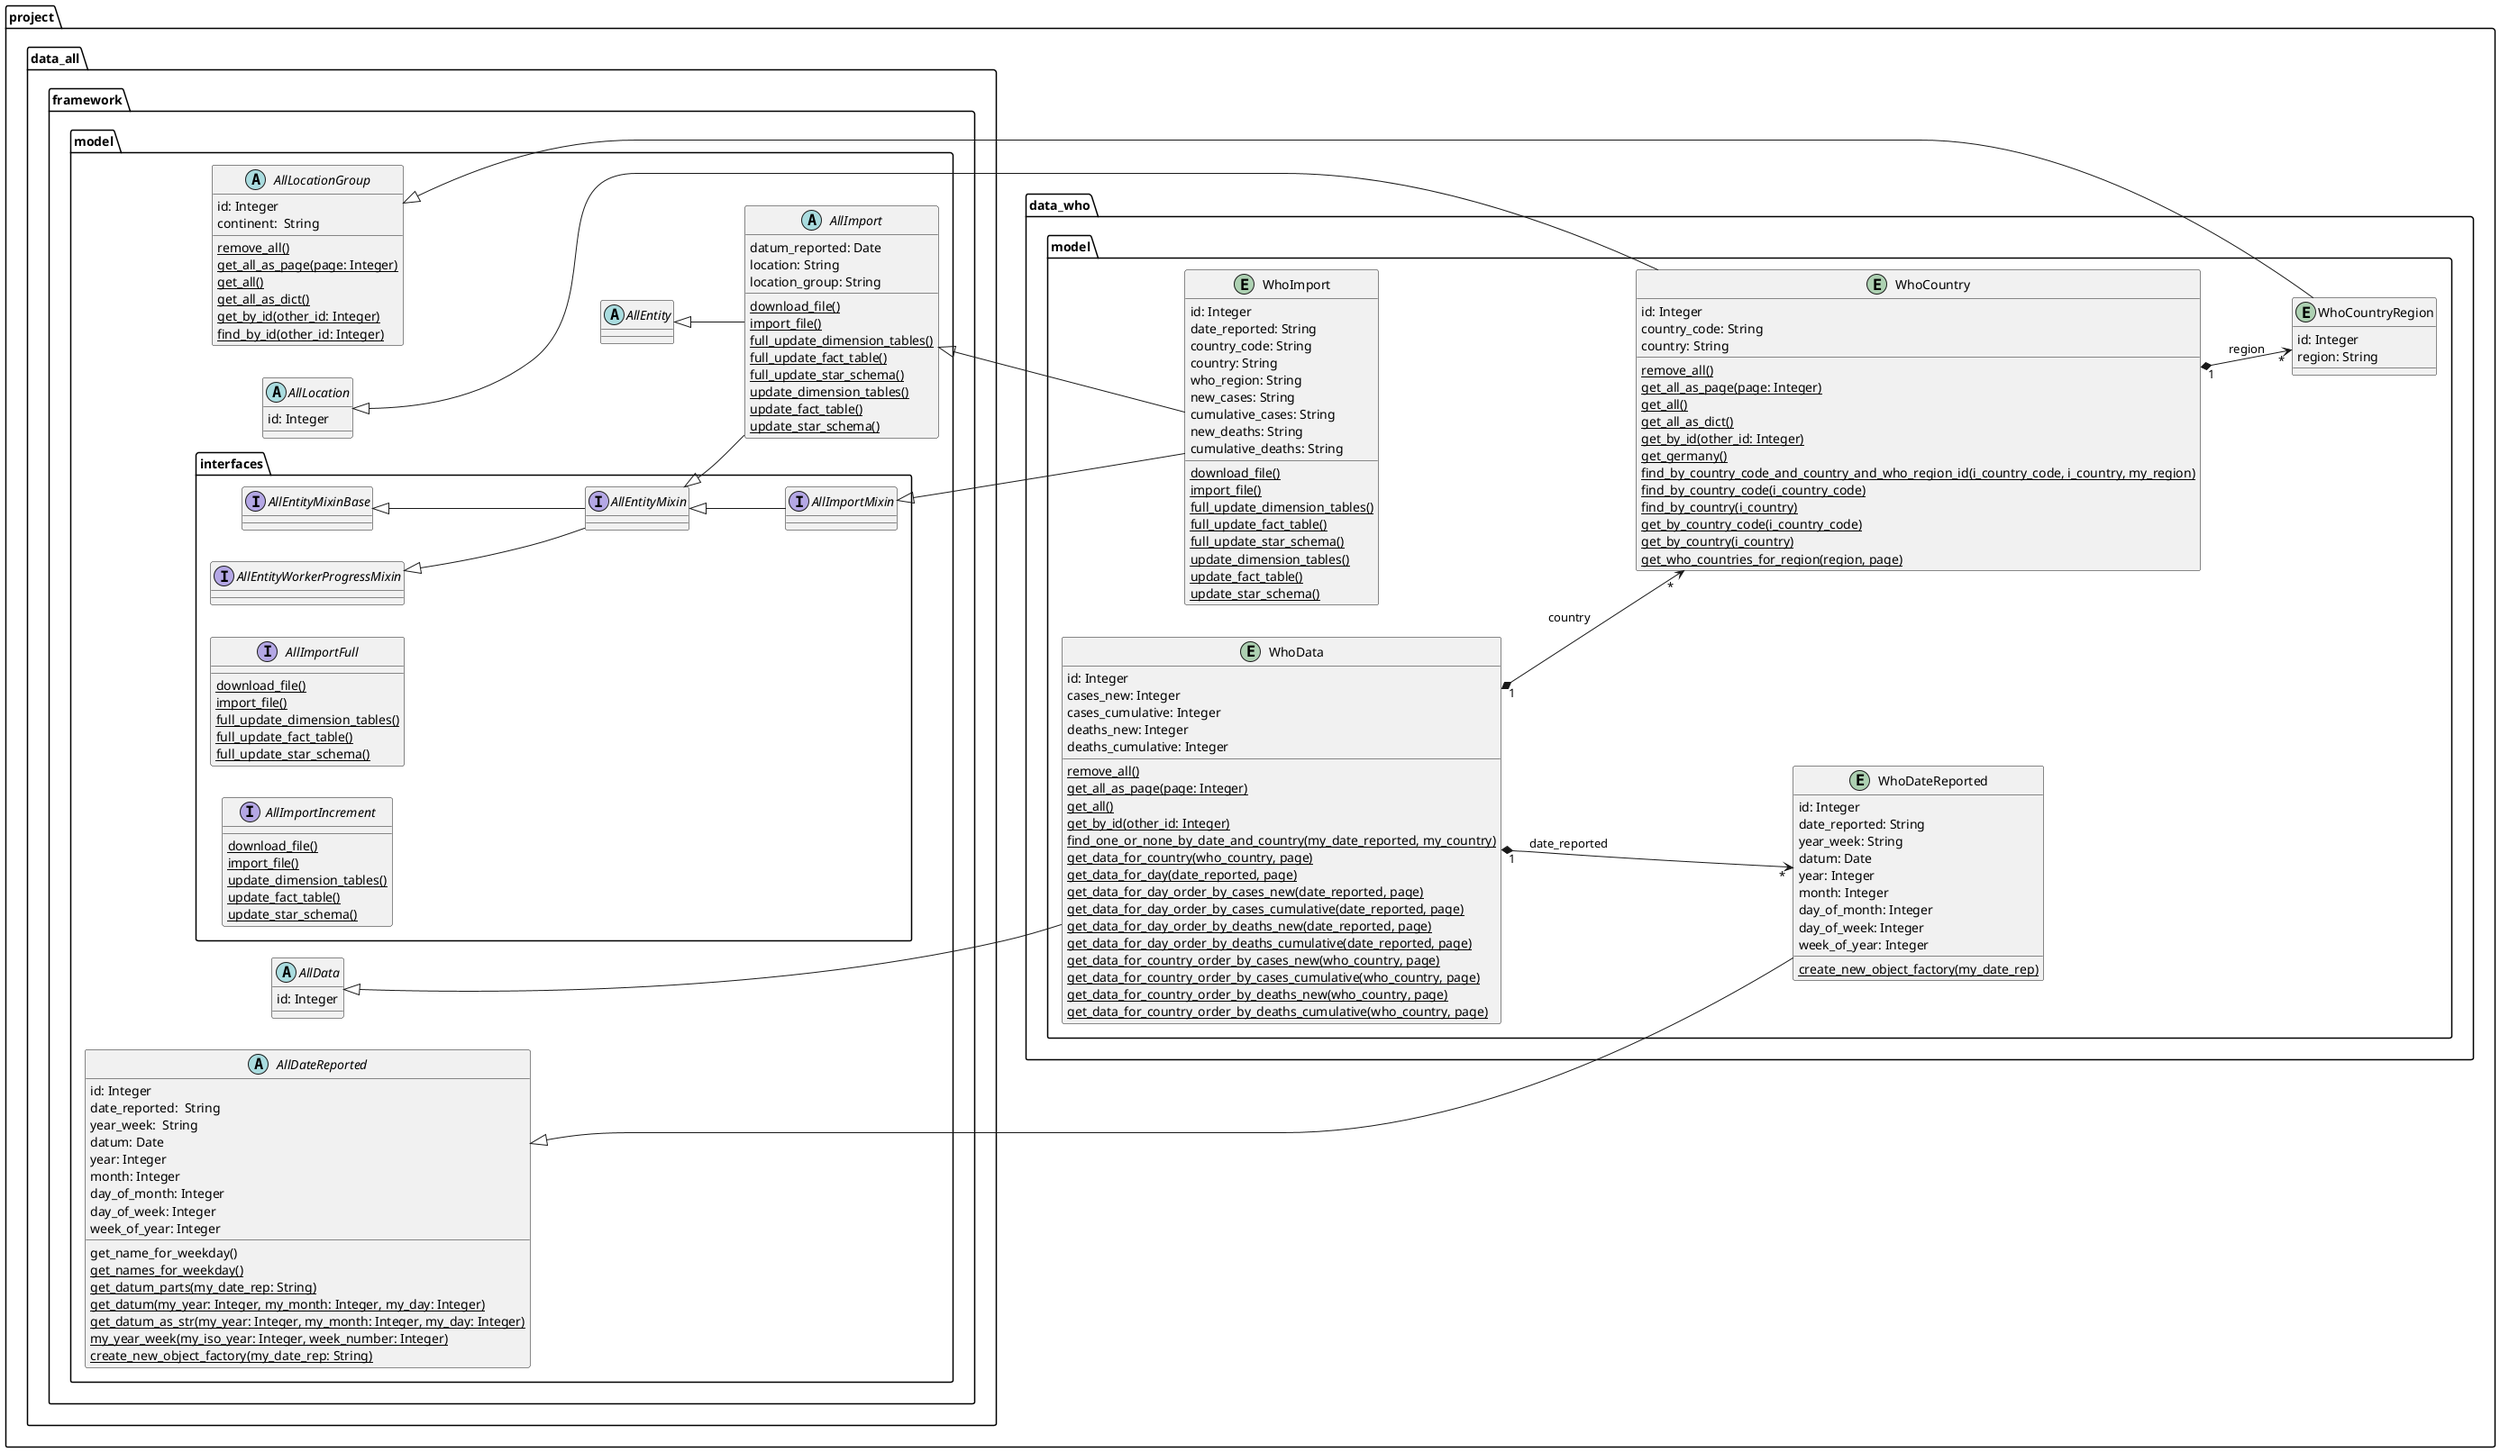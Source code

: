 @startuml
left to right direction

package project.data_all {

    package project.data_all.framework.model.interfaces {

        interface AllEntityMixinBase {}
        interface AllEntityWorkerProgressMixin {}
        interface AllEntityMixin {}
        interface AllImportMixin {}

        interface AllImportFull {
            {classifier} download_file()
            {classifier} import_file()
            {classifier} full_update_dimension_tables()
            {classifier} full_update_fact_table()
            {classifier} full_update_star_schema()
        }

        interface AllImportIncrement {
            {classifier} download_file()
            {classifier} import_file()
            {classifier} update_dimension_tables()
            {classifier} update_fact_table()
            {classifier} update_star_schema()
        }
    }

    package project.data_all.framework.model {

        abstract class AllEntity {}

        abstract class AllImport {
            datum_reported: Date
            location: String
            location_group: String
            {classifier} download_file()
            {classifier} import_file()
            {classifier} full_update_dimension_tables()
            {classifier} full_update_fact_table()
            {classifier} full_update_star_schema()
            {classifier} update_dimension_tables()
            {classifier} update_fact_table()
            {classifier} update_star_schema()
        }

        abstract class AllDateReported {
            id: Integer
            date_reported:  String
            year_week:  String
            datum: Date
            year: Integer
            month: Integer
            day_of_month: Integer
            day_of_week: Integer
            week_of_year: Integer
            get_name_for_weekday()
            {classifier} get_names_for_weekday()
            {classifier} get_datum_parts(my_date_rep: String)
            {classifier} get_datum(my_year: Integer, my_month: Integer, my_day: Integer)
            {classifier} get_datum_as_str(my_year: Integer, my_month: Integer, my_day: Integer)
            {classifier} my_year_week(my_iso_year: Integer, week_number: Integer)
            {classifier} create_new_object_factory(my_date_rep: String)
        }

        abstract class AllLocationGroup {
            id: Integer
            continent:  String
            {classifier} remove_all()
            {classifier} get_all_as_page(page: Integer)
            {classifier} get_all()
            {classifier} get_all_as_dict()
            {classifier} get_by_id(other_id: Integer)
            {classifier} find_by_id(other_id: Integer)
        }

        abstract class AllLocation {
            id: Integer
        }

        abstract class AllData {
            id: Integer
        }
    }

    AllEntityMixinBase  <|-- AllEntityMixin
    AllEntityWorkerProgressMixin  <|-- AllEntityMixin
    AllEntityMixin <|-- AllImportMixin
    AllEntityMixin <|-- AllImport
    AllEntity <|-- AllImport
}

package project.data_who.model {

	entity WhoImport {
	    id: Integer
	    date_reported: String
	    country_code: String
	    country: String
	    who_region: String
	    new_cases: String
	    cumulative_cases: String
	    new_deaths: String
	    cumulative_deaths: String
		{classifier} download_file()
		{classifier} import_file()
		{classifier} full_update_dimension_tables()
		{classifier} full_update_fact_table()
		{classifier} full_update_star_schema()
		{classifier} update_dimension_tables()
		{classifier} update_fact_table()
		{classifier} update_star_schema()
	}

	entity WhoDateReported {
	    id: Integer
		date_reported: String
	    year_week: String
	    datum: Date
	    year: Integer
	    month: Integer
	    day_of_month: Integer
	    day_of_week: Integer
	    week_of_year: Integer
	    {classifier} create_new_object_factory(my_date_rep)
	}

	entity WhoCountryRegion {
	    id: Integer
	    region: String
	}

	entity WhoCountry {
	    id: Integer
		country_code: String
	    country: String
	    {classifier} remove_all()
	    {classifier} get_all_as_page(page: Integer)
	    {classifier} get_all()
	    {classifier} get_all_as_dict()
	    {classifier} get_by_id(other_id: Integer)
	    {classifier} get_germany()
	    {classifier} find_by_country_code_and_country_and_who_region_id(i_country_code, i_country, my_region)
	    {classifier} find_by_country_code(i_country_code)
	    {classifier} find_by_country(i_country)
	    {classifier} get_by_country_code(i_country_code)
	    {classifier} get_by_country(i_country)
	    {classifier} get_who_countries_for_region(region, page)
	}

	entity WhoData {
	    id: Integer
		cases_new: Integer
	    cases_cumulative: Integer
	    deaths_new: Integer
	    deaths_cumulative: Integer
	    {classifier} remove_all()
	    {classifier} get_all_as_page(page: Integer)
	    {classifier} get_all()
	    {classifier} get_by_id(other_id: Integer)
	    {classifier} find_one_or_none_by_date_and_country(my_date_reported, my_country)
	    {classifier} get_data_for_country(who_country, page)
	    {classifier} get_data_for_day(date_reported, page)
	    {classifier} get_data_for_day_order_by_cases_new(date_reported, page)
	    {classifier} get_data_for_day_order_by_cases_cumulative(date_reported, page)
	    {classifier} get_data_for_day_order_by_deaths_new(date_reported, page)
	    {classifier} get_data_for_day_order_by_deaths_cumulative(date_reported, page)
	    {classifier} get_data_for_country_order_by_cases_new(who_country, page)
	    {classifier} get_data_for_country_order_by_cases_cumulative(who_country, page)
	    {classifier} get_data_for_country_order_by_deaths_new(who_country, page)
	    {classifier} get_data_for_country_order_by_deaths_cumulative(who_country, page)
	}

    AllImport <|-- WhoImport
    AllImportMixin <|-- WhoImport
	AllDateReported <|-- WhoDateReported
    AllLocationGroup <|-- WhoCountryRegion
    AllLocation <|-- WhoCountry
    AllData <|-- WhoData

    WhoCountry "1" *--> "*" WhoCountryRegion : region
    WhoData "1" *--> "*" WhoCountry : country
    WhoData "1" *--> "*" WhoDateReported : date_reported
}

@enduml
